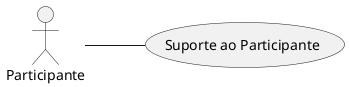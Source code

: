 @startuml
left to right direction

actor "Participante" as Usuario

usecase "Suporte ao Participante" as UC2

Usuario -- UC2

@enduml